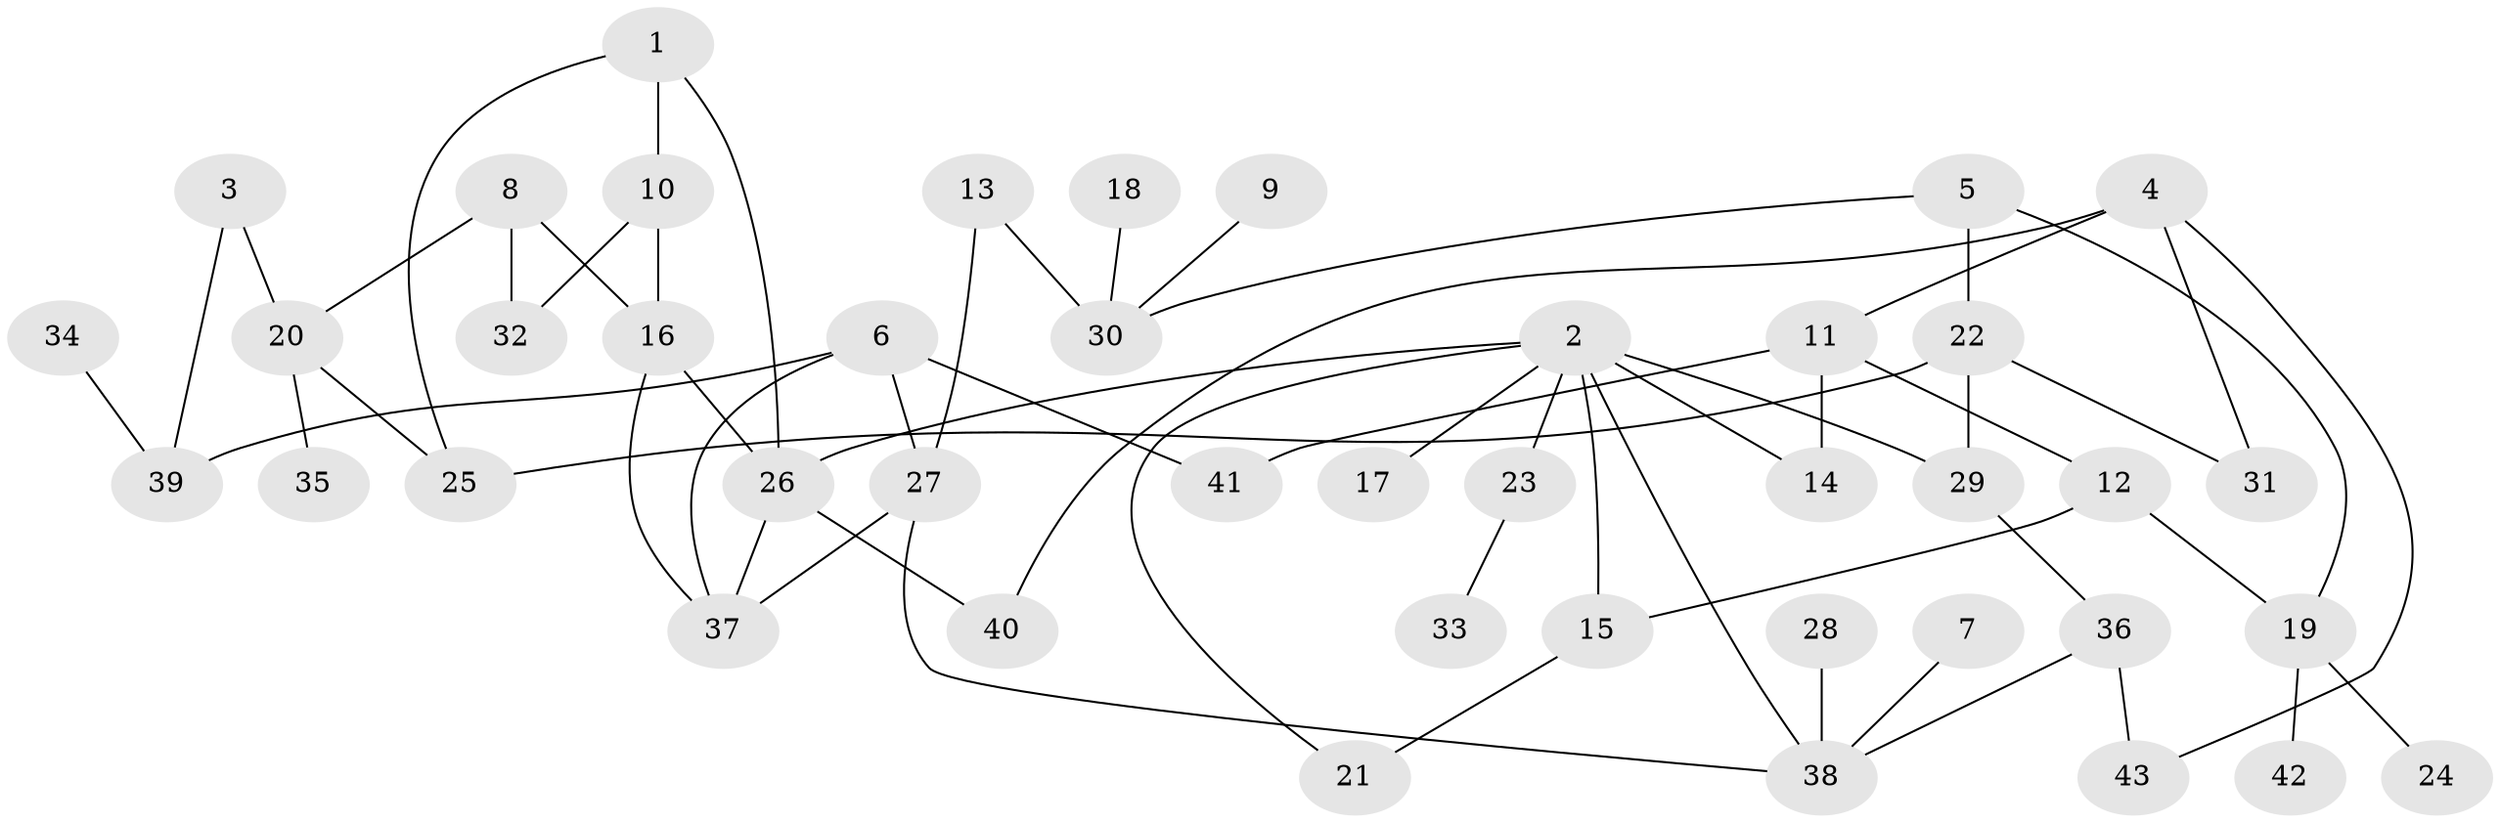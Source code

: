 // original degree distribution, {5: 0.08139534883720931, 3: 0.16279069767441862, 6: 0.023255813953488372, 7: 0.023255813953488372, 4: 0.09302325581395349, 2: 0.20930232558139536, 1: 0.4069767441860465}
// Generated by graph-tools (version 1.1) at 2025/36/03/04/25 23:36:10]
// undirected, 43 vertices, 59 edges
graph export_dot {
  node [color=gray90,style=filled];
  1;
  2;
  3;
  4;
  5;
  6;
  7;
  8;
  9;
  10;
  11;
  12;
  13;
  14;
  15;
  16;
  17;
  18;
  19;
  20;
  21;
  22;
  23;
  24;
  25;
  26;
  27;
  28;
  29;
  30;
  31;
  32;
  33;
  34;
  35;
  36;
  37;
  38;
  39;
  40;
  41;
  42;
  43;
  1 -- 10 [weight=1.0];
  1 -- 25 [weight=1.0];
  1 -- 26 [weight=1.0];
  2 -- 14 [weight=1.0];
  2 -- 15 [weight=1.0];
  2 -- 17 [weight=1.0];
  2 -- 21 [weight=1.0];
  2 -- 23 [weight=1.0];
  2 -- 26 [weight=1.0];
  2 -- 29 [weight=1.0];
  2 -- 38 [weight=1.0];
  3 -- 20 [weight=1.0];
  3 -- 39 [weight=1.0];
  4 -- 11 [weight=1.0];
  4 -- 31 [weight=1.0];
  4 -- 40 [weight=1.0];
  4 -- 43 [weight=1.0];
  5 -- 19 [weight=1.0];
  5 -- 22 [weight=1.0];
  5 -- 30 [weight=1.0];
  6 -- 27 [weight=1.0];
  6 -- 37 [weight=1.0];
  6 -- 39 [weight=2.0];
  6 -- 41 [weight=1.0];
  7 -- 38 [weight=1.0];
  8 -- 16 [weight=1.0];
  8 -- 20 [weight=1.0];
  8 -- 32 [weight=1.0];
  9 -- 30 [weight=1.0];
  10 -- 16 [weight=1.0];
  10 -- 32 [weight=1.0];
  11 -- 12 [weight=1.0];
  11 -- 14 [weight=1.0];
  11 -- 41 [weight=1.0];
  12 -- 15 [weight=1.0];
  12 -- 19 [weight=1.0];
  13 -- 27 [weight=1.0];
  13 -- 30 [weight=1.0];
  15 -- 21 [weight=1.0];
  16 -- 26 [weight=1.0];
  16 -- 37 [weight=1.0];
  18 -- 30 [weight=1.0];
  19 -- 24 [weight=1.0];
  19 -- 42 [weight=1.0];
  20 -- 25 [weight=1.0];
  20 -- 35 [weight=1.0];
  22 -- 25 [weight=1.0];
  22 -- 29 [weight=1.0];
  22 -- 31 [weight=1.0];
  23 -- 33 [weight=1.0];
  26 -- 37 [weight=1.0];
  26 -- 40 [weight=1.0];
  27 -- 37 [weight=1.0];
  27 -- 38 [weight=1.0];
  28 -- 38 [weight=1.0];
  29 -- 36 [weight=1.0];
  34 -- 39 [weight=1.0];
  36 -- 38 [weight=1.0];
  36 -- 43 [weight=1.0];
}
